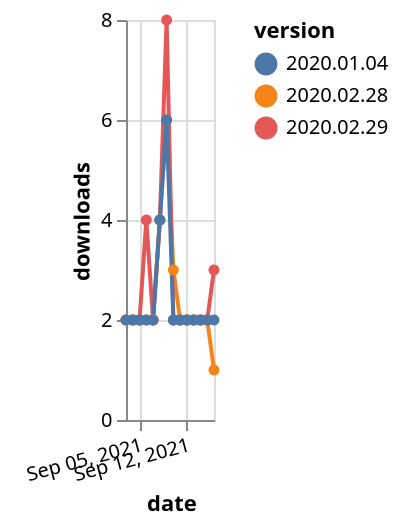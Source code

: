 {"$schema": "https://vega.github.io/schema/vega-lite/v5.json", "description": "A simple bar chart with embedded data.", "data": {"values": [{"date": "2021-09-03", "total": 1335, "delta": 2, "version": "2020.02.28"}, {"date": "2021-09-04", "total": 1337, "delta": 2, "version": "2020.02.28"}, {"date": "2021-09-05", "total": 1339, "delta": 2, "version": "2020.02.28"}, {"date": "2021-09-06", "total": 1341, "delta": 2, "version": "2020.02.28"}, {"date": "2021-09-07", "total": 1343, "delta": 2, "version": "2020.02.28"}, {"date": "2021-09-08", "total": 1347, "delta": 4, "version": "2020.02.28"}, {"date": "2021-09-09", "total": 1353, "delta": 6, "version": "2020.02.28"}, {"date": "2021-09-10", "total": 1356, "delta": 3, "version": "2020.02.28"}, {"date": "2021-09-11", "total": 1358, "delta": 2, "version": "2020.02.28"}, {"date": "2021-09-12", "total": 1360, "delta": 2, "version": "2020.02.28"}, {"date": "2021-09-13", "total": 1362, "delta": 2, "version": "2020.02.28"}, {"date": "2021-09-14", "total": 1364, "delta": 2, "version": "2020.02.28"}, {"date": "2021-09-15", "total": 1366, "delta": 2, "version": "2020.02.28"}, {"date": "2021-09-16", "total": 1367, "delta": 1, "version": "2020.02.28"}, {"date": "2021-09-03", "total": 1434, "delta": 2, "version": "2020.02.29"}, {"date": "2021-09-04", "total": 1436, "delta": 2, "version": "2020.02.29"}, {"date": "2021-09-05", "total": 1438, "delta": 2, "version": "2020.02.29"}, {"date": "2021-09-06", "total": 1442, "delta": 4, "version": "2020.02.29"}, {"date": "2021-09-07", "total": 1444, "delta": 2, "version": "2020.02.29"}, {"date": "2021-09-08", "total": 1448, "delta": 4, "version": "2020.02.29"}, {"date": "2021-09-09", "total": 1456, "delta": 8, "version": "2020.02.29"}, {"date": "2021-09-10", "total": 1458, "delta": 2, "version": "2020.02.29"}, {"date": "2021-09-11", "total": 1460, "delta": 2, "version": "2020.02.29"}, {"date": "2021-09-12", "total": 1462, "delta": 2, "version": "2020.02.29"}, {"date": "2021-09-13", "total": 1464, "delta": 2, "version": "2020.02.29"}, {"date": "2021-09-14", "total": 1466, "delta": 2, "version": "2020.02.29"}, {"date": "2021-09-15", "total": 1468, "delta": 2, "version": "2020.02.29"}, {"date": "2021-09-16", "total": 1471, "delta": 3, "version": "2020.02.29"}, {"date": "2021-09-03", "total": 1512, "delta": 2, "version": "2020.01.04"}, {"date": "2021-09-04", "total": 1514, "delta": 2, "version": "2020.01.04"}, {"date": "2021-09-05", "total": 1516, "delta": 2, "version": "2020.01.04"}, {"date": "2021-09-06", "total": 1518, "delta": 2, "version": "2020.01.04"}, {"date": "2021-09-07", "total": 1520, "delta": 2, "version": "2020.01.04"}, {"date": "2021-09-08", "total": 1524, "delta": 4, "version": "2020.01.04"}, {"date": "2021-09-09", "total": 1530, "delta": 6, "version": "2020.01.04"}, {"date": "2021-09-10", "total": 1532, "delta": 2, "version": "2020.01.04"}, {"date": "2021-09-11", "total": 1534, "delta": 2, "version": "2020.01.04"}, {"date": "2021-09-12", "total": 1536, "delta": 2, "version": "2020.01.04"}, {"date": "2021-09-13", "total": 1538, "delta": 2, "version": "2020.01.04"}, {"date": "2021-09-14", "total": 1540, "delta": 2, "version": "2020.01.04"}, {"date": "2021-09-15", "total": 1542, "delta": 2, "version": "2020.01.04"}, {"date": "2021-09-16", "total": 1544, "delta": 2, "version": "2020.01.04"}]}, "width": "container", "mark": {"type": "line", "point": {"filled": true}}, "encoding": {"x": {"field": "date", "type": "temporal", "timeUnit": "yearmonthdate", "title": "date", "axis": {"labelAngle": -15}}, "y": {"field": "delta", "type": "quantitative", "title": "downloads"}, "color": {"field": "version", "type": "nominal"}, "tooltip": {"field": "delta"}}}